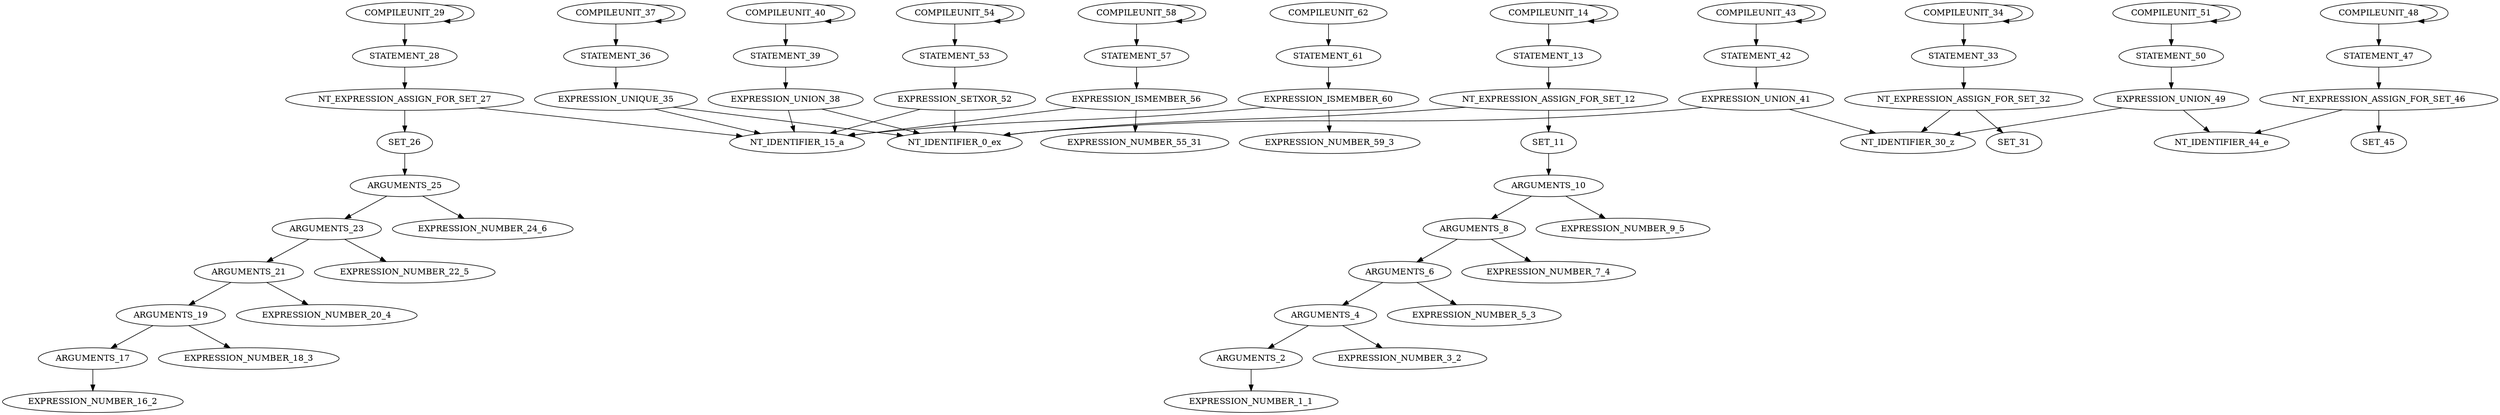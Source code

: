 digraph G{
"COMPILEUNIT_58"->"COMPILEUNIT_58";
"COMPILEUNIT_54"->"COMPILEUNIT_54";
"COMPILEUNIT_51"->"COMPILEUNIT_51";
"COMPILEUNIT_48"->"COMPILEUNIT_48";
"COMPILEUNIT_43"->"COMPILEUNIT_43";
"COMPILEUNIT_40"->"COMPILEUNIT_40";
"COMPILEUNIT_37"->"COMPILEUNIT_37";
"COMPILEUNIT_34"->"COMPILEUNIT_34";
"COMPILEUNIT_29"->"COMPILEUNIT_29";
"COMPILEUNIT_14"->"COMPILEUNIT_14";
"COMPILEUNIT_14"->"STATEMENT_13";
"STATEMENT_13"->"NT_EXPRESSION_ASSIGN_FOR_SET_12";
"NT_EXPRESSION_ASSIGN_FOR_SET_12"->"NT_IDENTIFIER_0_ex";
"NT_EXPRESSION_ASSIGN_FOR_SET_12"->"SET_11";
"SET_11"->"ARGUMENTS_10";
"ARGUMENTS_10"->"ARGUMENTS_8";
"ARGUMENTS_8"->"ARGUMENTS_6";
"ARGUMENTS_6"->"ARGUMENTS_4";
"ARGUMENTS_4"->"ARGUMENTS_2";
"ARGUMENTS_2"->"EXPRESSION_NUMBER_1_1";
"ARGUMENTS_4"->"EXPRESSION_NUMBER_3_2";
"ARGUMENTS_6"->"EXPRESSION_NUMBER_5_3";
"ARGUMENTS_8"->"EXPRESSION_NUMBER_7_4";
"ARGUMENTS_10"->"EXPRESSION_NUMBER_9_5";
"COMPILEUNIT_29"->"STATEMENT_28";
"STATEMENT_28"->"NT_EXPRESSION_ASSIGN_FOR_SET_27";
"NT_EXPRESSION_ASSIGN_FOR_SET_27"->"NT_IDENTIFIER_15_a";
"NT_EXPRESSION_ASSIGN_FOR_SET_27"->"SET_26";
"SET_26"->"ARGUMENTS_25";
"ARGUMENTS_25"->"ARGUMENTS_23";
"ARGUMENTS_23"->"ARGUMENTS_21";
"ARGUMENTS_21"->"ARGUMENTS_19";
"ARGUMENTS_19"->"ARGUMENTS_17";
"ARGUMENTS_17"->"EXPRESSION_NUMBER_16_2";
"ARGUMENTS_19"->"EXPRESSION_NUMBER_18_3";
"ARGUMENTS_21"->"EXPRESSION_NUMBER_20_4";
"ARGUMENTS_23"->"EXPRESSION_NUMBER_22_5";
"ARGUMENTS_25"->"EXPRESSION_NUMBER_24_6";
"COMPILEUNIT_34"->"STATEMENT_33";
"STATEMENT_33"->"NT_EXPRESSION_ASSIGN_FOR_SET_32";
"NT_EXPRESSION_ASSIGN_FOR_SET_32"->"NT_IDENTIFIER_30_z";
"NT_EXPRESSION_ASSIGN_FOR_SET_32"->"SET_31";
"COMPILEUNIT_37"->"STATEMENT_36";
"STATEMENT_36"->"EXPRESSION_UNIQUE_35";
"EXPRESSION_UNIQUE_35"->"NT_IDENTIFIER_0_ex";
"EXPRESSION_UNIQUE_35"->"NT_IDENTIFIER_15_a";
"COMPILEUNIT_40"->"STATEMENT_39";
"STATEMENT_39"->"EXPRESSION_UNION_38";
"EXPRESSION_UNION_38"->"NT_IDENTIFIER_0_ex";
"EXPRESSION_UNION_38"->"NT_IDENTIFIER_15_a";
"COMPILEUNIT_43"->"STATEMENT_42";
"STATEMENT_42"->"EXPRESSION_UNION_41";
"EXPRESSION_UNION_41"->"NT_IDENTIFIER_30_z";
"EXPRESSION_UNION_41"->"NT_IDENTIFIER_0_ex";
"COMPILEUNIT_48"->"STATEMENT_47";
"STATEMENT_47"->"NT_EXPRESSION_ASSIGN_FOR_SET_46";
"NT_EXPRESSION_ASSIGN_FOR_SET_46"->"NT_IDENTIFIER_44_e";
"NT_EXPRESSION_ASSIGN_FOR_SET_46"->"SET_45";
"COMPILEUNIT_51"->"STATEMENT_50";
"STATEMENT_50"->"EXPRESSION_UNION_49";
"EXPRESSION_UNION_49"->"NT_IDENTIFIER_44_e";
"EXPRESSION_UNION_49"->"NT_IDENTIFIER_30_z";
"COMPILEUNIT_54"->"STATEMENT_53";
"STATEMENT_53"->"EXPRESSION_SETXOR_52";
"EXPRESSION_SETXOR_52"->"NT_IDENTIFIER_0_ex";
"EXPRESSION_SETXOR_52"->"NT_IDENTIFIER_15_a";
"COMPILEUNIT_58"->"STATEMENT_57";
"STATEMENT_57"->"EXPRESSION_ISMEMBER_56";
"EXPRESSION_ISMEMBER_56"->"EXPRESSION_NUMBER_55_31";
"EXPRESSION_ISMEMBER_56"->"NT_IDENTIFIER_15_a";
"COMPILEUNIT_62"->"STATEMENT_61";
"STATEMENT_61"->"EXPRESSION_ISMEMBER_60";
"EXPRESSION_ISMEMBER_60"->"EXPRESSION_NUMBER_59_3";
"EXPRESSION_ISMEMBER_60"->"NT_IDENTIFIER_15_a";
}